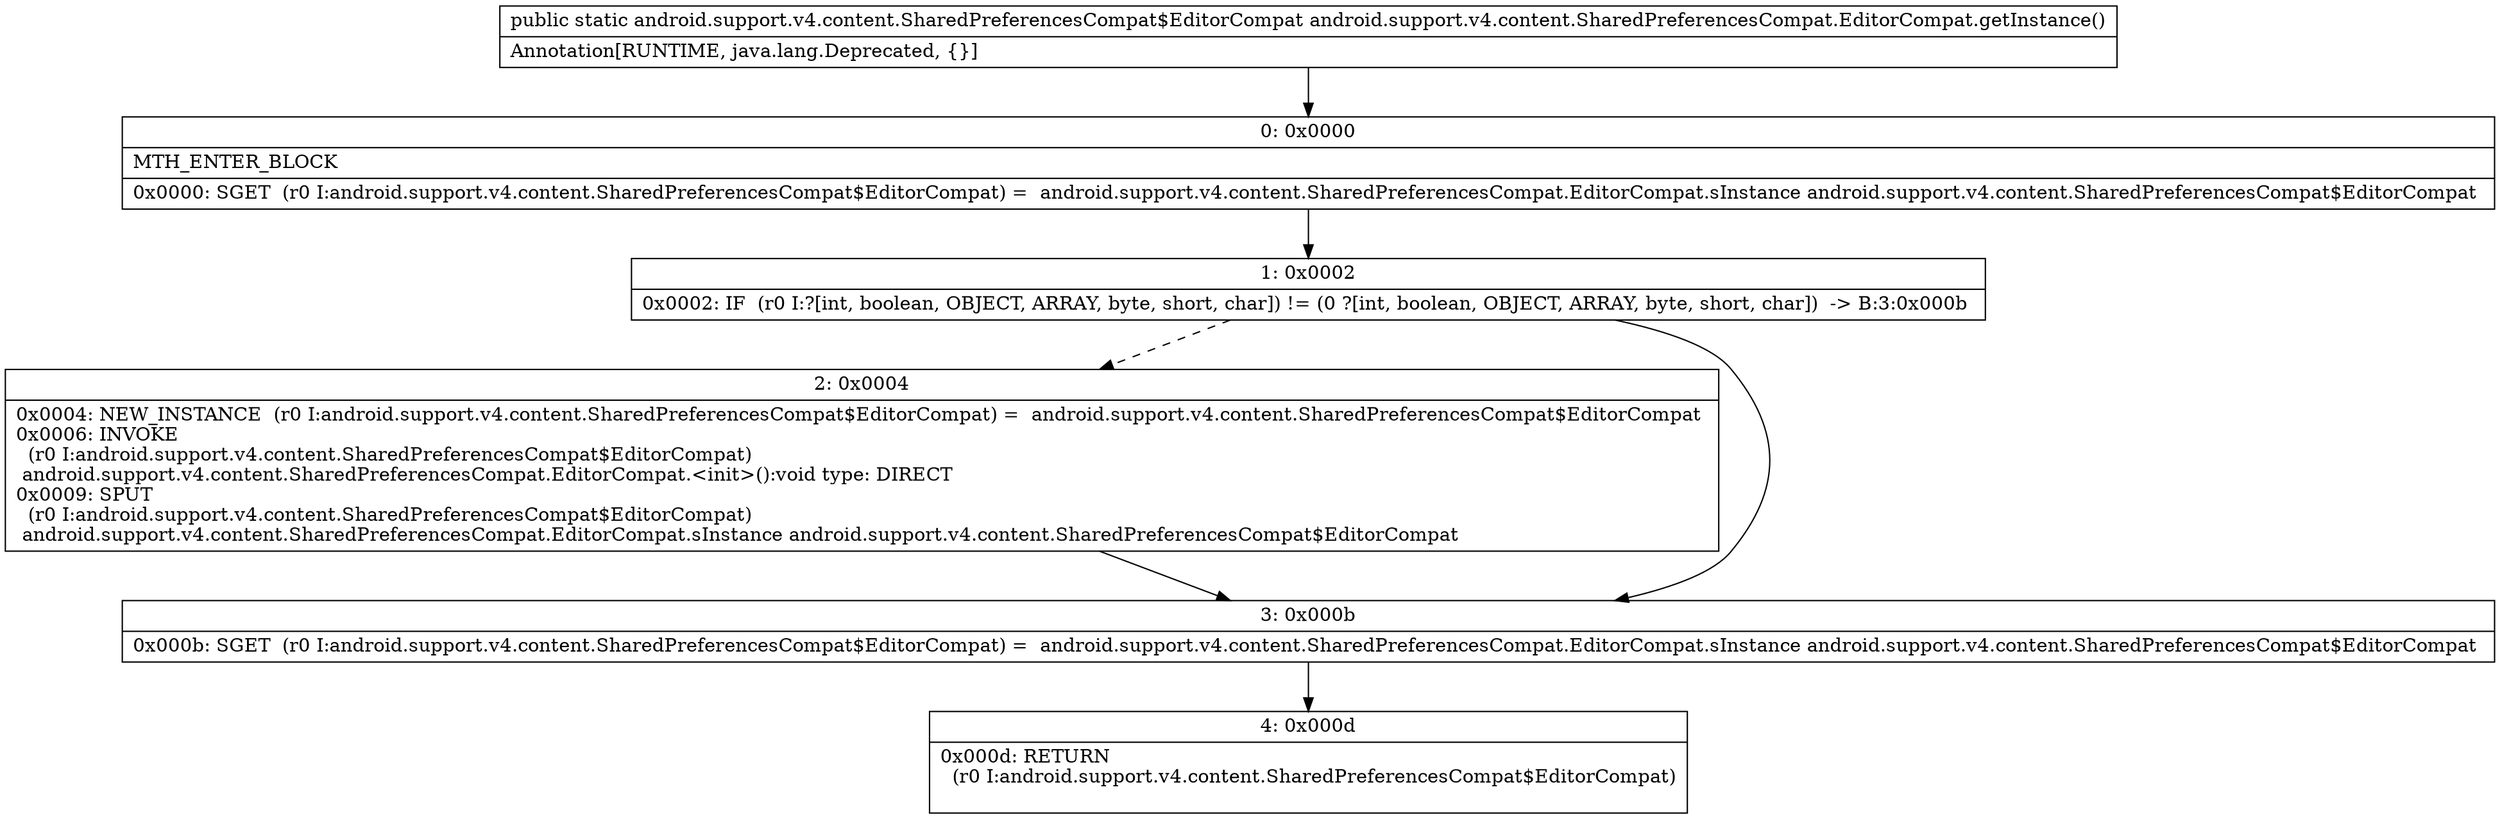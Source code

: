 digraph "CFG forandroid.support.v4.content.SharedPreferencesCompat.EditorCompat.getInstance()Landroid\/support\/v4\/content\/SharedPreferencesCompat$EditorCompat;" {
Node_0 [shape=record,label="{0\:\ 0x0000|MTH_ENTER_BLOCK\l|0x0000: SGET  (r0 I:android.support.v4.content.SharedPreferencesCompat$EditorCompat) =  android.support.v4.content.SharedPreferencesCompat.EditorCompat.sInstance android.support.v4.content.SharedPreferencesCompat$EditorCompat \l}"];
Node_1 [shape=record,label="{1\:\ 0x0002|0x0002: IF  (r0 I:?[int, boolean, OBJECT, ARRAY, byte, short, char]) != (0 ?[int, boolean, OBJECT, ARRAY, byte, short, char])  \-\> B:3:0x000b \l}"];
Node_2 [shape=record,label="{2\:\ 0x0004|0x0004: NEW_INSTANCE  (r0 I:android.support.v4.content.SharedPreferencesCompat$EditorCompat) =  android.support.v4.content.SharedPreferencesCompat$EditorCompat \l0x0006: INVOKE  \l  (r0 I:android.support.v4.content.SharedPreferencesCompat$EditorCompat)\l android.support.v4.content.SharedPreferencesCompat.EditorCompat.\<init\>():void type: DIRECT \l0x0009: SPUT  \l  (r0 I:android.support.v4.content.SharedPreferencesCompat$EditorCompat)\l android.support.v4.content.SharedPreferencesCompat.EditorCompat.sInstance android.support.v4.content.SharedPreferencesCompat$EditorCompat \l}"];
Node_3 [shape=record,label="{3\:\ 0x000b|0x000b: SGET  (r0 I:android.support.v4.content.SharedPreferencesCompat$EditorCompat) =  android.support.v4.content.SharedPreferencesCompat.EditorCompat.sInstance android.support.v4.content.SharedPreferencesCompat$EditorCompat \l}"];
Node_4 [shape=record,label="{4\:\ 0x000d|0x000d: RETURN  \l  (r0 I:android.support.v4.content.SharedPreferencesCompat$EditorCompat)\l \l}"];
MethodNode[shape=record,label="{public static android.support.v4.content.SharedPreferencesCompat$EditorCompat android.support.v4.content.SharedPreferencesCompat.EditorCompat.getInstance()  | Annotation[RUNTIME, java.lang.Deprecated, \{\}]\l}"];
MethodNode -> Node_0;
Node_0 -> Node_1;
Node_1 -> Node_2[style=dashed];
Node_1 -> Node_3;
Node_2 -> Node_3;
Node_3 -> Node_4;
}


